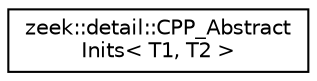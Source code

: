 digraph "Graphical Class Hierarchy"
{
 // LATEX_PDF_SIZE
  edge [fontname="Helvetica",fontsize="10",labelfontname="Helvetica",labelfontsize="10"];
  node [fontname="Helvetica",fontsize="10",shape=record];
  rankdir="LR";
  Node0 [label="zeek::detail::CPP_Abstract\lInits\< T1, T2 \>",height=0.2,width=0.4,color="black", fillcolor="white", style="filled",URL="$dd/d5b/classzeek_1_1detail_1_1CPP__AbstractInits.html",tooltip=" "];
}
